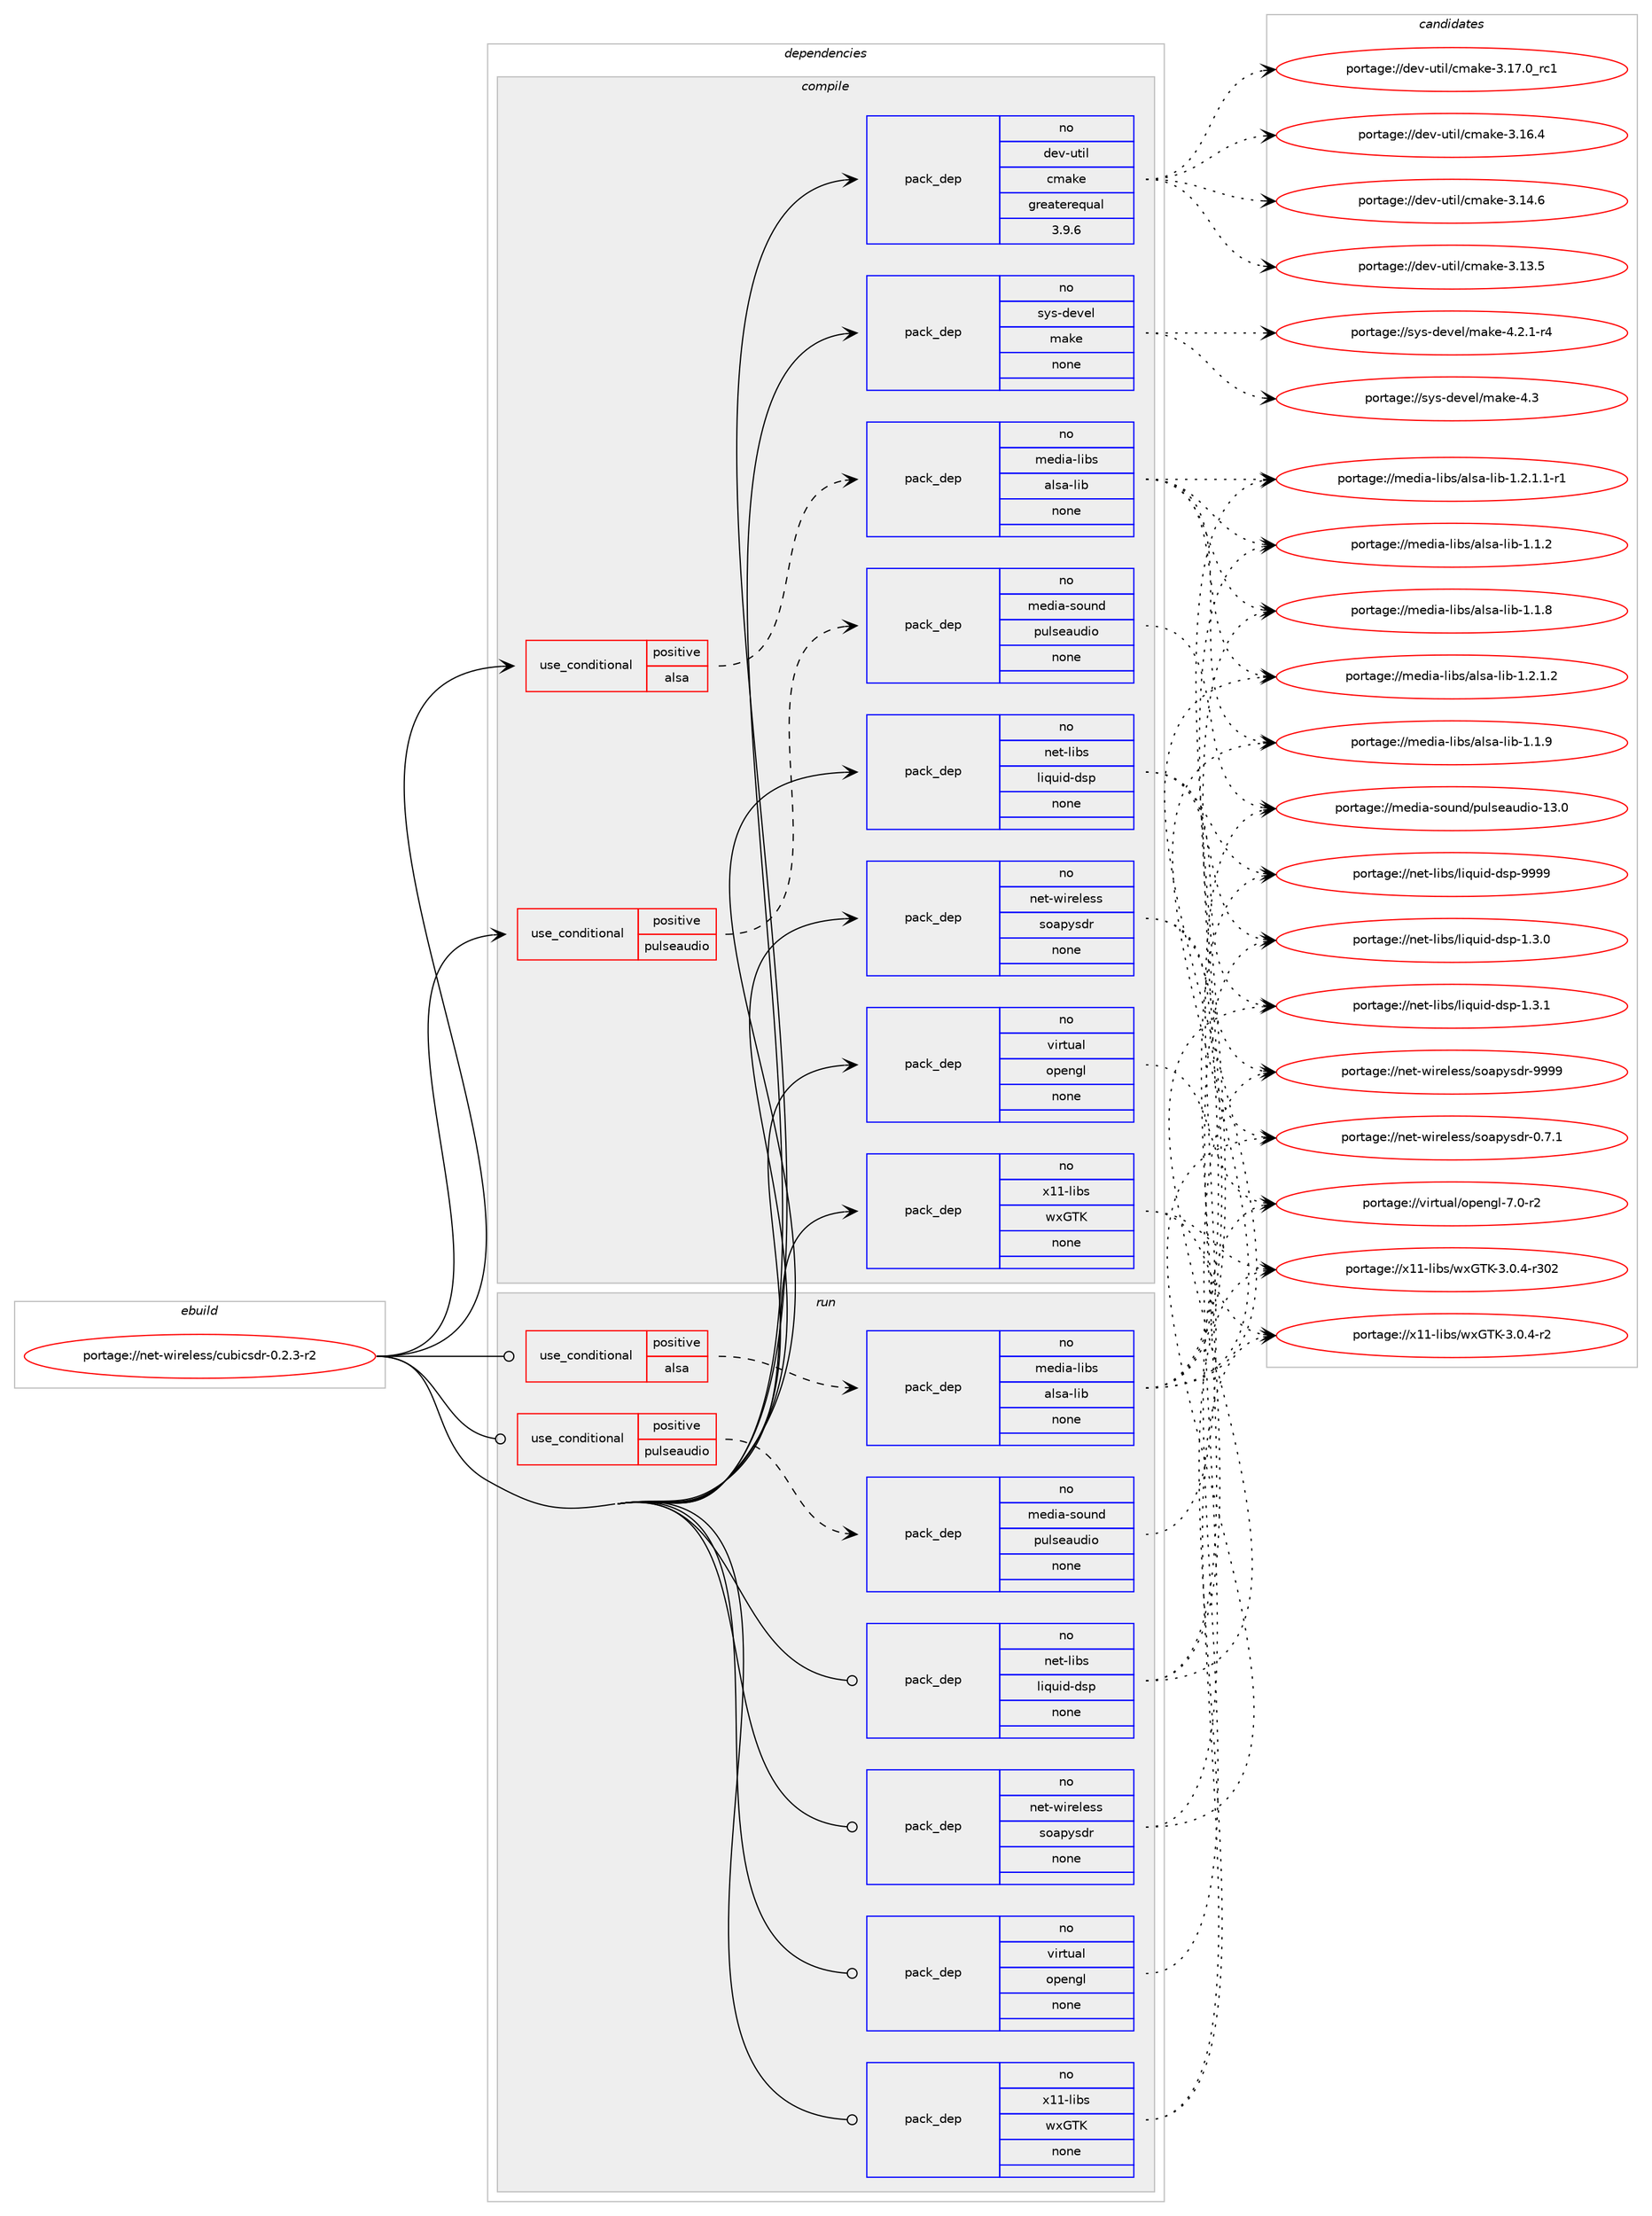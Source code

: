 digraph prolog {

# *************
# Graph options
# *************

newrank=true;
concentrate=true;
compound=true;
graph [rankdir=LR,fontname=Helvetica,fontsize=10,ranksep=1.5];#, ranksep=2.5, nodesep=0.2];
edge  [arrowhead=vee];
node  [fontname=Helvetica,fontsize=10];

# **********
# The ebuild
# **********

subgraph cluster_leftcol {
color=gray;
rank=same;
label=<<i>ebuild</i>>;
id [label="portage://net-wireless/cubicsdr-0.2.3-r2", color=red, width=4, href="../net-wireless/cubicsdr-0.2.3-r2.svg"];
}

# ****************
# The dependencies
# ****************

subgraph cluster_midcol {
color=gray;
label=<<i>dependencies</i>>;
subgraph cluster_compile {
fillcolor="#eeeeee";
style=filled;
label=<<i>compile</i>>;
subgraph cond21916 {
dependency111195 [label=<<TABLE BORDER="0" CELLBORDER="1" CELLSPACING="0" CELLPADDING="4"><TR><TD ROWSPAN="3" CELLPADDING="10">use_conditional</TD></TR><TR><TD>positive</TD></TR><TR><TD>alsa</TD></TR></TABLE>>, shape=none, color=red];
subgraph pack87441 {
dependency111196 [label=<<TABLE BORDER="0" CELLBORDER="1" CELLSPACING="0" CELLPADDING="4" WIDTH="220"><TR><TD ROWSPAN="6" CELLPADDING="30">pack_dep</TD></TR><TR><TD WIDTH="110">no</TD></TR><TR><TD>media-libs</TD></TR><TR><TD>alsa-lib</TD></TR><TR><TD>none</TD></TR><TR><TD></TD></TR></TABLE>>, shape=none, color=blue];
}
dependency111195:e -> dependency111196:w [weight=20,style="dashed",arrowhead="vee"];
}
id:e -> dependency111195:w [weight=20,style="solid",arrowhead="vee"];
subgraph cond21917 {
dependency111197 [label=<<TABLE BORDER="0" CELLBORDER="1" CELLSPACING="0" CELLPADDING="4"><TR><TD ROWSPAN="3" CELLPADDING="10">use_conditional</TD></TR><TR><TD>positive</TD></TR><TR><TD>pulseaudio</TD></TR></TABLE>>, shape=none, color=red];
subgraph pack87442 {
dependency111198 [label=<<TABLE BORDER="0" CELLBORDER="1" CELLSPACING="0" CELLPADDING="4" WIDTH="220"><TR><TD ROWSPAN="6" CELLPADDING="30">pack_dep</TD></TR><TR><TD WIDTH="110">no</TD></TR><TR><TD>media-sound</TD></TR><TR><TD>pulseaudio</TD></TR><TR><TD>none</TD></TR><TR><TD></TD></TR></TABLE>>, shape=none, color=blue];
}
dependency111197:e -> dependency111198:w [weight=20,style="dashed",arrowhead="vee"];
}
id:e -> dependency111197:w [weight=20,style="solid",arrowhead="vee"];
subgraph pack87443 {
dependency111199 [label=<<TABLE BORDER="0" CELLBORDER="1" CELLSPACING="0" CELLPADDING="4" WIDTH="220"><TR><TD ROWSPAN="6" CELLPADDING="30">pack_dep</TD></TR><TR><TD WIDTH="110">no</TD></TR><TR><TD>dev-util</TD></TR><TR><TD>cmake</TD></TR><TR><TD>greaterequal</TD></TR><TR><TD>3.9.6</TD></TR></TABLE>>, shape=none, color=blue];
}
id:e -> dependency111199:w [weight=20,style="solid",arrowhead="vee"];
subgraph pack87444 {
dependency111200 [label=<<TABLE BORDER="0" CELLBORDER="1" CELLSPACING="0" CELLPADDING="4" WIDTH="220"><TR><TD ROWSPAN="6" CELLPADDING="30">pack_dep</TD></TR><TR><TD WIDTH="110">no</TD></TR><TR><TD>net-libs</TD></TR><TR><TD>liquid-dsp</TD></TR><TR><TD>none</TD></TR><TR><TD></TD></TR></TABLE>>, shape=none, color=blue];
}
id:e -> dependency111200:w [weight=20,style="solid",arrowhead="vee"];
subgraph pack87445 {
dependency111201 [label=<<TABLE BORDER="0" CELLBORDER="1" CELLSPACING="0" CELLPADDING="4" WIDTH="220"><TR><TD ROWSPAN="6" CELLPADDING="30">pack_dep</TD></TR><TR><TD WIDTH="110">no</TD></TR><TR><TD>net-wireless</TD></TR><TR><TD>soapysdr</TD></TR><TR><TD>none</TD></TR><TR><TD></TD></TR></TABLE>>, shape=none, color=blue];
}
id:e -> dependency111201:w [weight=20,style="solid",arrowhead="vee"];
subgraph pack87446 {
dependency111202 [label=<<TABLE BORDER="0" CELLBORDER="1" CELLSPACING="0" CELLPADDING="4" WIDTH="220"><TR><TD ROWSPAN="6" CELLPADDING="30">pack_dep</TD></TR><TR><TD WIDTH="110">no</TD></TR><TR><TD>sys-devel</TD></TR><TR><TD>make</TD></TR><TR><TD>none</TD></TR><TR><TD></TD></TR></TABLE>>, shape=none, color=blue];
}
id:e -> dependency111202:w [weight=20,style="solid",arrowhead="vee"];
subgraph pack87447 {
dependency111203 [label=<<TABLE BORDER="0" CELLBORDER="1" CELLSPACING="0" CELLPADDING="4" WIDTH="220"><TR><TD ROWSPAN="6" CELLPADDING="30">pack_dep</TD></TR><TR><TD WIDTH="110">no</TD></TR><TR><TD>virtual</TD></TR><TR><TD>opengl</TD></TR><TR><TD>none</TD></TR><TR><TD></TD></TR></TABLE>>, shape=none, color=blue];
}
id:e -> dependency111203:w [weight=20,style="solid",arrowhead="vee"];
subgraph pack87448 {
dependency111204 [label=<<TABLE BORDER="0" CELLBORDER="1" CELLSPACING="0" CELLPADDING="4" WIDTH="220"><TR><TD ROWSPAN="6" CELLPADDING="30">pack_dep</TD></TR><TR><TD WIDTH="110">no</TD></TR><TR><TD>x11-libs</TD></TR><TR><TD>wxGTK</TD></TR><TR><TD>none</TD></TR><TR><TD></TD></TR></TABLE>>, shape=none, color=blue];
}
id:e -> dependency111204:w [weight=20,style="solid",arrowhead="vee"];
}
subgraph cluster_compileandrun {
fillcolor="#eeeeee";
style=filled;
label=<<i>compile and run</i>>;
}
subgraph cluster_run {
fillcolor="#eeeeee";
style=filled;
label=<<i>run</i>>;
subgraph cond21918 {
dependency111205 [label=<<TABLE BORDER="0" CELLBORDER="1" CELLSPACING="0" CELLPADDING="4"><TR><TD ROWSPAN="3" CELLPADDING="10">use_conditional</TD></TR><TR><TD>positive</TD></TR><TR><TD>alsa</TD></TR></TABLE>>, shape=none, color=red];
subgraph pack87449 {
dependency111206 [label=<<TABLE BORDER="0" CELLBORDER="1" CELLSPACING="0" CELLPADDING="4" WIDTH="220"><TR><TD ROWSPAN="6" CELLPADDING="30">pack_dep</TD></TR><TR><TD WIDTH="110">no</TD></TR><TR><TD>media-libs</TD></TR><TR><TD>alsa-lib</TD></TR><TR><TD>none</TD></TR><TR><TD></TD></TR></TABLE>>, shape=none, color=blue];
}
dependency111205:e -> dependency111206:w [weight=20,style="dashed",arrowhead="vee"];
}
id:e -> dependency111205:w [weight=20,style="solid",arrowhead="odot"];
subgraph cond21919 {
dependency111207 [label=<<TABLE BORDER="0" CELLBORDER="1" CELLSPACING="0" CELLPADDING="4"><TR><TD ROWSPAN="3" CELLPADDING="10">use_conditional</TD></TR><TR><TD>positive</TD></TR><TR><TD>pulseaudio</TD></TR></TABLE>>, shape=none, color=red];
subgraph pack87450 {
dependency111208 [label=<<TABLE BORDER="0" CELLBORDER="1" CELLSPACING="0" CELLPADDING="4" WIDTH="220"><TR><TD ROWSPAN="6" CELLPADDING="30">pack_dep</TD></TR><TR><TD WIDTH="110">no</TD></TR><TR><TD>media-sound</TD></TR><TR><TD>pulseaudio</TD></TR><TR><TD>none</TD></TR><TR><TD></TD></TR></TABLE>>, shape=none, color=blue];
}
dependency111207:e -> dependency111208:w [weight=20,style="dashed",arrowhead="vee"];
}
id:e -> dependency111207:w [weight=20,style="solid",arrowhead="odot"];
subgraph pack87451 {
dependency111209 [label=<<TABLE BORDER="0" CELLBORDER="1" CELLSPACING="0" CELLPADDING="4" WIDTH="220"><TR><TD ROWSPAN="6" CELLPADDING="30">pack_dep</TD></TR><TR><TD WIDTH="110">no</TD></TR><TR><TD>net-libs</TD></TR><TR><TD>liquid-dsp</TD></TR><TR><TD>none</TD></TR><TR><TD></TD></TR></TABLE>>, shape=none, color=blue];
}
id:e -> dependency111209:w [weight=20,style="solid",arrowhead="odot"];
subgraph pack87452 {
dependency111210 [label=<<TABLE BORDER="0" CELLBORDER="1" CELLSPACING="0" CELLPADDING="4" WIDTH="220"><TR><TD ROWSPAN="6" CELLPADDING="30">pack_dep</TD></TR><TR><TD WIDTH="110">no</TD></TR><TR><TD>net-wireless</TD></TR><TR><TD>soapysdr</TD></TR><TR><TD>none</TD></TR><TR><TD></TD></TR></TABLE>>, shape=none, color=blue];
}
id:e -> dependency111210:w [weight=20,style="solid",arrowhead="odot"];
subgraph pack87453 {
dependency111211 [label=<<TABLE BORDER="0" CELLBORDER="1" CELLSPACING="0" CELLPADDING="4" WIDTH="220"><TR><TD ROWSPAN="6" CELLPADDING="30">pack_dep</TD></TR><TR><TD WIDTH="110">no</TD></TR><TR><TD>virtual</TD></TR><TR><TD>opengl</TD></TR><TR><TD>none</TD></TR><TR><TD></TD></TR></TABLE>>, shape=none, color=blue];
}
id:e -> dependency111211:w [weight=20,style="solid",arrowhead="odot"];
subgraph pack87454 {
dependency111212 [label=<<TABLE BORDER="0" CELLBORDER="1" CELLSPACING="0" CELLPADDING="4" WIDTH="220"><TR><TD ROWSPAN="6" CELLPADDING="30">pack_dep</TD></TR><TR><TD WIDTH="110">no</TD></TR><TR><TD>x11-libs</TD></TR><TR><TD>wxGTK</TD></TR><TR><TD>none</TD></TR><TR><TD></TD></TR></TABLE>>, shape=none, color=blue];
}
id:e -> dependency111212:w [weight=20,style="solid",arrowhead="odot"];
}
}

# **************
# The candidates
# **************

subgraph cluster_choices {
rank=same;
color=gray;
label=<<i>candidates</i>>;

subgraph choice87441 {
color=black;
nodesep=1;
choice10910110010597451081059811547971081159745108105984549465046494650 [label="portage://media-libs/alsa-lib-1.2.1.2", color=red, width=4,href="../media-libs/alsa-lib-1.2.1.2.svg"];
choice109101100105974510810598115479710811597451081059845494650464946494511449 [label="portage://media-libs/alsa-lib-1.2.1.1-r1", color=red, width=4,href="../media-libs/alsa-lib-1.2.1.1-r1.svg"];
choice1091011001059745108105981154797108115974510810598454946494657 [label="portage://media-libs/alsa-lib-1.1.9", color=red, width=4,href="../media-libs/alsa-lib-1.1.9.svg"];
choice1091011001059745108105981154797108115974510810598454946494656 [label="portage://media-libs/alsa-lib-1.1.8", color=red, width=4,href="../media-libs/alsa-lib-1.1.8.svg"];
choice1091011001059745108105981154797108115974510810598454946494650 [label="portage://media-libs/alsa-lib-1.1.2", color=red, width=4,href="../media-libs/alsa-lib-1.1.2.svg"];
dependency111196:e -> choice10910110010597451081059811547971081159745108105984549465046494650:w [style=dotted,weight="100"];
dependency111196:e -> choice109101100105974510810598115479710811597451081059845494650464946494511449:w [style=dotted,weight="100"];
dependency111196:e -> choice1091011001059745108105981154797108115974510810598454946494657:w [style=dotted,weight="100"];
dependency111196:e -> choice1091011001059745108105981154797108115974510810598454946494656:w [style=dotted,weight="100"];
dependency111196:e -> choice1091011001059745108105981154797108115974510810598454946494650:w [style=dotted,weight="100"];
}
subgraph choice87442 {
color=black;
nodesep=1;
choice109101100105974511511111711010047112117108115101971171001051114549514648 [label="portage://media-sound/pulseaudio-13.0", color=red, width=4,href="../media-sound/pulseaudio-13.0.svg"];
dependency111198:e -> choice109101100105974511511111711010047112117108115101971171001051114549514648:w [style=dotted,weight="100"];
}
subgraph choice87443 {
color=black;
nodesep=1;
choice1001011184511711610510847991099710710145514649554648951149949 [label="portage://dev-util/cmake-3.17.0_rc1", color=red, width=4,href="../dev-util/cmake-3.17.0_rc1.svg"];
choice1001011184511711610510847991099710710145514649544652 [label="portage://dev-util/cmake-3.16.4", color=red, width=4,href="../dev-util/cmake-3.16.4.svg"];
choice1001011184511711610510847991099710710145514649524654 [label="portage://dev-util/cmake-3.14.6", color=red, width=4,href="../dev-util/cmake-3.14.6.svg"];
choice1001011184511711610510847991099710710145514649514653 [label="portage://dev-util/cmake-3.13.5", color=red, width=4,href="../dev-util/cmake-3.13.5.svg"];
dependency111199:e -> choice1001011184511711610510847991099710710145514649554648951149949:w [style=dotted,weight="100"];
dependency111199:e -> choice1001011184511711610510847991099710710145514649544652:w [style=dotted,weight="100"];
dependency111199:e -> choice1001011184511711610510847991099710710145514649524654:w [style=dotted,weight="100"];
dependency111199:e -> choice1001011184511711610510847991099710710145514649514653:w [style=dotted,weight="100"];
}
subgraph choice87444 {
color=black;
nodesep=1;
choice110101116451081059811547108105113117105100451001151124557575757 [label="portage://net-libs/liquid-dsp-9999", color=red, width=4,href="../net-libs/liquid-dsp-9999.svg"];
choice11010111645108105981154710810511311710510045100115112454946514649 [label="portage://net-libs/liquid-dsp-1.3.1", color=red, width=4,href="../net-libs/liquid-dsp-1.3.1.svg"];
choice11010111645108105981154710810511311710510045100115112454946514648 [label="portage://net-libs/liquid-dsp-1.3.0", color=red, width=4,href="../net-libs/liquid-dsp-1.3.0.svg"];
dependency111200:e -> choice110101116451081059811547108105113117105100451001151124557575757:w [style=dotted,weight="100"];
dependency111200:e -> choice11010111645108105981154710810511311710510045100115112454946514649:w [style=dotted,weight="100"];
dependency111200:e -> choice11010111645108105981154710810511311710510045100115112454946514648:w [style=dotted,weight="100"];
}
subgraph choice87445 {
color=black;
nodesep=1;
choice1101011164511910511410110810111511547115111971121211151001144557575757 [label="portage://net-wireless/soapysdr-9999", color=red, width=4,href="../net-wireless/soapysdr-9999.svg"];
choice110101116451191051141011081011151154711511197112121115100114454846554649 [label="portage://net-wireless/soapysdr-0.7.1", color=red, width=4,href="../net-wireless/soapysdr-0.7.1.svg"];
dependency111201:e -> choice1101011164511910511410110810111511547115111971121211151001144557575757:w [style=dotted,weight="100"];
dependency111201:e -> choice110101116451191051141011081011151154711511197112121115100114454846554649:w [style=dotted,weight="100"];
}
subgraph choice87446 {
color=black;
nodesep=1;
choice11512111545100101118101108471099710710145524651 [label="portage://sys-devel/make-4.3", color=red, width=4,href="../sys-devel/make-4.3.svg"];
choice1151211154510010111810110847109971071014552465046494511452 [label="portage://sys-devel/make-4.2.1-r4", color=red, width=4,href="../sys-devel/make-4.2.1-r4.svg"];
dependency111202:e -> choice11512111545100101118101108471099710710145524651:w [style=dotted,weight="100"];
dependency111202:e -> choice1151211154510010111810110847109971071014552465046494511452:w [style=dotted,weight="100"];
}
subgraph choice87447 {
color=black;
nodesep=1;
choice1181051141161179710847111112101110103108455546484511450 [label="portage://virtual/opengl-7.0-r2", color=red, width=4,href="../virtual/opengl-7.0-r2.svg"];
dependency111203:e -> choice1181051141161179710847111112101110103108455546484511450:w [style=dotted,weight="100"];
}
subgraph choice87448 {
color=black;
nodesep=1;
choice120494945108105981154711912071847545514648465245114514850 [label="portage://x11-libs/wxGTK-3.0.4-r302", color=red, width=4,href="../x11-libs/wxGTK-3.0.4-r302.svg"];
choice12049494510810598115471191207184754551464846524511450 [label="portage://x11-libs/wxGTK-3.0.4-r2", color=red, width=4,href="../x11-libs/wxGTK-3.0.4-r2.svg"];
dependency111204:e -> choice120494945108105981154711912071847545514648465245114514850:w [style=dotted,weight="100"];
dependency111204:e -> choice12049494510810598115471191207184754551464846524511450:w [style=dotted,weight="100"];
}
subgraph choice87449 {
color=black;
nodesep=1;
choice10910110010597451081059811547971081159745108105984549465046494650 [label="portage://media-libs/alsa-lib-1.2.1.2", color=red, width=4,href="../media-libs/alsa-lib-1.2.1.2.svg"];
choice109101100105974510810598115479710811597451081059845494650464946494511449 [label="portage://media-libs/alsa-lib-1.2.1.1-r1", color=red, width=4,href="../media-libs/alsa-lib-1.2.1.1-r1.svg"];
choice1091011001059745108105981154797108115974510810598454946494657 [label="portage://media-libs/alsa-lib-1.1.9", color=red, width=4,href="../media-libs/alsa-lib-1.1.9.svg"];
choice1091011001059745108105981154797108115974510810598454946494656 [label="portage://media-libs/alsa-lib-1.1.8", color=red, width=4,href="../media-libs/alsa-lib-1.1.8.svg"];
choice1091011001059745108105981154797108115974510810598454946494650 [label="portage://media-libs/alsa-lib-1.1.2", color=red, width=4,href="../media-libs/alsa-lib-1.1.2.svg"];
dependency111206:e -> choice10910110010597451081059811547971081159745108105984549465046494650:w [style=dotted,weight="100"];
dependency111206:e -> choice109101100105974510810598115479710811597451081059845494650464946494511449:w [style=dotted,weight="100"];
dependency111206:e -> choice1091011001059745108105981154797108115974510810598454946494657:w [style=dotted,weight="100"];
dependency111206:e -> choice1091011001059745108105981154797108115974510810598454946494656:w [style=dotted,weight="100"];
dependency111206:e -> choice1091011001059745108105981154797108115974510810598454946494650:w [style=dotted,weight="100"];
}
subgraph choice87450 {
color=black;
nodesep=1;
choice109101100105974511511111711010047112117108115101971171001051114549514648 [label="portage://media-sound/pulseaudio-13.0", color=red, width=4,href="../media-sound/pulseaudio-13.0.svg"];
dependency111208:e -> choice109101100105974511511111711010047112117108115101971171001051114549514648:w [style=dotted,weight="100"];
}
subgraph choice87451 {
color=black;
nodesep=1;
choice110101116451081059811547108105113117105100451001151124557575757 [label="portage://net-libs/liquid-dsp-9999", color=red, width=4,href="../net-libs/liquid-dsp-9999.svg"];
choice11010111645108105981154710810511311710510045100115112454946514649 [label="portage://net-libs/liquid-dsp-1.3.1", color=red, width=4,href="../net-libs/liquid-dsp-1.3.1.svg"];
choice11010111645108105981154710810511311710510045100115112454946514648 [label="portage://net-libs/liquid-dsp-1.3.0", color=red, width=4,href="../net-libs/liquid-dsp-1.3.0.svg"];
dependency111209:e -> choice110101116451081059811547108105113117105100451001151124557575757:w [style=dotted,weight="100"];
dependency111209:e -> choice11010111645108105981154710810511311710510045100115112454946514649:w [style=dotted,weight="100"];
dependency111209:e -> choice11010111645108105981154710810511311710510045100115112454946514648:w [style=dotted,weight="100"];
}
subgraph choice87452 {
color=black;
nodesep=1;
choice1101011164511910511410110810111511547115111971121211151001144557575757 [label="portage://net-wireless/soapysdr-9999", color=red, width=4,href="../net-wireless/soapysdr-9999.svg"];
choice110101116451191051141011081011151154711511197112121115100114454846554649 [label="portage://net-wireless/soapysdr-0.7.1", color=red, width=4,href="../net-wireless/soapysdr-0.7.1.svg"];
dependency111210:e -> choice1101011164511910511410110810111511547115111971121211151001144557575757:w [style=dotted,weight="100"];
dependency111210:e -> choice110101116451191051141011081011151154711511197112121115100114454846554649:w [style=dotted,weight="100"];
}
subgraph choice87453 {
color=black;
nodesep=1;
choice1181051141161179710847111112101110103108455546484511450 [label="portage://virtual/opengl-7.0-r2", color=red, width=4,href="../virtual/opengl-7.0-r2.svg"];
dependency111211:e -> choice1181051141161179710847111112101110103108455546484511450:w [style=dotted,weight="100"];
}
subgraph choice87454 {
color=black;
nodesep=1;
choice120494945108105981154711912071847545514648465245114514850 [label="portage://x11-libs/wxGTK-3.0.4-r302", color=red, width=4,href="../x11-libs/wxGTK-3.0.4-r302.svg"];
choice12049494510810598115471191207184754551464846524511450 [label="portage://x11-libs/wxGTK-3.0.4-r2", color=red, width=4,href="../x11-libs/wxGTK-3.0.4-r2.svg"];
dependency111212:e -> choice120494945108105981154711912071847545514648465245114514850:w [style=dotted,weight="100"];
dependency111212:e -> choice12049494510810598115471191207184754551464846524511450:w [style=dotted,weight="100"];
}
}

}
